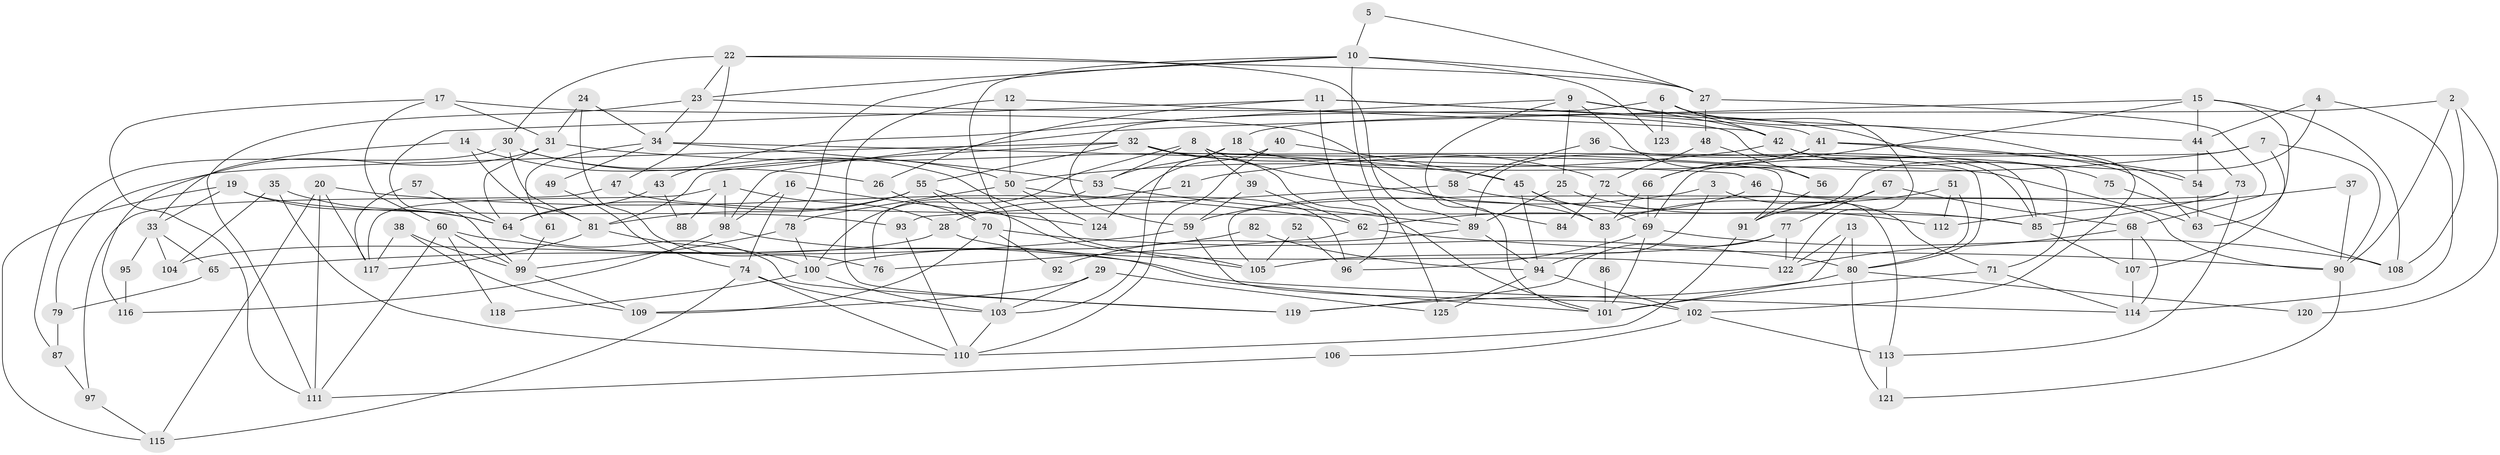 // Generated by graph-tools (version 1.1) at 2025/15/03/09/25 04:15:16]
// undirected, 125 vertices, 250 edges
graph export_dot {
graph [start="1"]
  node [color=gray90,style=filled];
  1;
  2;
  3;
  4;
  5;
  6;
  7;
  8;
  9;
  10;
  11;
  12;
  13;
  14;
  15;
  16;
  17;
  18;
  19;
  20;
  21;
  22;
  23;
  24;
  25;
  26;
  27;
  28;
  29;
  30;
  31;
  32;
  33;
  34;
  35;
  36;
  37;
  38;
  39;
  40;
  41;
  42;
  43;
  44;
  45;
  46;
  47;
  48;
  49;
  50;
  51;
  52;
  53;
  54;
  55;
  56;
  57;
  58;
  59;
  60;
  61;
  62;
  63;
  64;
  65;
  66;
  67;
  68;
  69;
  70;
  71;
  72;
  73;
  74;
  75;
  76;
  77;
  78;
  79;
  80;
  81;
  82;
  83;
  84;
  85;
  86;
  87;
  88;
  89;
  90;
  91;
  92;
  93;
  94;
  95;
  96;
  97;
  98;
  99;
  100;
  101;
  102;
  103;
  104;
  105;
  106;
  107;
  108;
  109;
  110;
  111;
  112;
  113;
  114;
  115;
  116;
  117;
  118;
  119;
  120;
  121;
  122;
  123;
  124;
  125;
  1 -- 117;
  1 -- 98;
  1 -- 28;
  1 -- 88;
  2 -- 90;
  2 -- 18;
  2 -- 108;
  2 -- 120;
  3 -- 59;
  3 -- 71;
  3 -- 94;
  4 -- 91;
  4 -- 44;
  4 -- 114;
  5 -- 10;
  5 -- 27;
  6 -- 54;
  6 -- 122;
  6 -- 42;
  6 -- 59;
  6 -- 123;
  7 -- 107;
  7 -- 69;
  7 -- 21;
  7 -- 90;
  8 -- 53;
  8 -- 100;
  8 -- 39;
  8 -- 83;
  8 -- 91;
  9 -- 101;
  9 -- 102;
  9 -- 25;
  9 -- 42;
  9 -- 43;
  9 -- 56;
  10 -- 103;
  10 -- 125;
  10 -- 23;
  10 -- 27;
  10 -- 78;
  10 -- 123;
  11 -- 44;
  11 -- 96;
  11 -- 26;
  11 -- 41;
  11 -- 99;
  12 -- 50;
  12 -- 42;
  12 -- 119;
  13 -- 101;
  13 -- 80;
  13 -- 122;
  14 -- 81;
  14 -- 33;
  14 -- 26;
  15 -- 66;
  15 -- 108;
  15 -- 44;
  15 -- 63;
  15 -- 98;
  16 -- 124;
  16 -- 98;
  16 -- 74;
  17 -- 111;
  17 -- 60;
  17 -- 31;
  17 -- 84;
  18 -- 53;
  18 -- 63;
  18 -- 103;
  19 -- 115;
  19 -- 64;
  19 -- 33;
  19 -- 93;
  20 -- 117;
  20 -- 111;
  20 -- 62;
  20 -- 115;
  21 -- 28;
  22 -- 89;
  22 -- 27;
  22 -- 23;
  22 -- 30;
  22 -- 47;
  23 -- 34;
  23 -- 85;
  23 -- 111;
  24 -- 31;
  24 -- 76;
  24 -- 34;
  25 -- 89;
  25 -- 112;
  26 -- 70;
  27 -- 48;
  27 -- 68;
  28 -- 122;
  28 -- 104;
  29 -- 109;
  29 -- 103;
  29 -- 125;
  30 -- 81;
  30 -- 50;
  30 -- 87;
  30 -- 105;
  31 -- 64;
  31 -- 45;
  31 -- 116;
  32 -- 101;
  32 -- 81;
  32 -- 55;
  32 -- 72;
  32 -- 79;
  32 -- 80;
  33 -- 104;
  33 -- 65;
  33 -- 95;
  34 -- 46;
  34 -- 49;
  34 -- 53;
  34 -- 61;
  35 -- 110;
  35 -- 64;
  35 -- 104;
  36 -- 85;
  36 -- 58;
  37 -- 112;
  37 -- 90;
  38 -- 109;
  38 -- 99;
  38 -- 117;
  39 -- 62;
  39 -- 59;
  40 -- 110;
  40 -- 45;
  40 -- 124;
  41 -- 63;
  41 -- 54;
  41 -- 66;
  41 -- 89;
  42 -- 50;
  42 -- 71;
  42 -- 75;
  43 -- 64;
  43 -- 88;
  44 -- 73;
  44 -- 54;
  45 -- 94;
  45 -- 69;
  45 -- 83;
  46 -- 62;
  46 -- 90;
  47 -- 97;
  47 -- 85;
  48 -- 56;
  48 -- 72;
  49 -- 74;
  50 -- 78;
  50 -- 96;
  50 -- 124;
  51 -- 83;
  51 -- 80;
  51 -- 112;
  52 -- 96;
  52 -- 105;
  53 -- 89;
  53 -- 76;
  54 -- 63;
  55 -- 105;
  55 -- 64;
  55 -- 70;
  55 -- 81;
  56 -- 91;
  57 -- 64;
  57 -- 117;
  58 -- 85;
  58 -- 93;
  59 -- 65;
  59 -- 102;
  60 -- 99;
  60 -- 114;
  60 -- 111;
  60 -- 118;
  61 -- 99;
  62 -- 90;
  62 -- 76;
  64 -- 119;
  65 -- 79;
  66 -- 83;
  66 -- 69;
  67 -- 68;
  67 -- 77;
  67 -- 91;
  68 -- 114;
  68 -- 107;
  68 -- 122;
  69 -- 96;
  69 -- 101;
  69 -- 108;
  70 -- 80;
  70 -- 92;
  70 -- 109;
  71 -- 114;
  71 -- 101;
  72 -- 113;
  72 -- 84;
  73 -- 85;
  73 -- 105;
  73 -- 113;
  74 -- 103;
  74 -- 110;
  74 -- 115;
  75 -- 108;
  77 -- 122;
  77 -- 119;
  77 -- 105;
  78 -- 99;
  78 -- 100;
  79 -- 87;
  80 -- 119;
  80 -- 120;
  80 -- 121;
  81 -- 100;
  81 -- 117;
  82 -- 100;
  82 -- 94;
  83 -- 86;
  85 -- 107;
  86 -- 101;
  87 -- 97;
  89 -- 94;
  89 -- 92;
  90 -- 121;
  91 -- 110;
  93 -- 110;
  94 -- 102;
  94 -- 125;
  95 -- 116;
  97 -- 115;
  98 -- 101;
  98 -- 116;
  99 -- 109;
  100 -- 103;
  100 -- 118;
  102 -- 113;
  102 -- 106;
  103 -- 110;
  106 -- 111;
  107 -- 114;
  113 -- 121;
}
